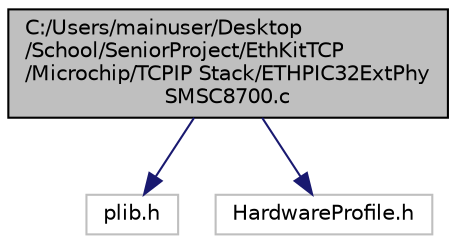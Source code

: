 digraph "C:/Users/mainuser/Desktop/School/SeniorProject/EthKitTCP/Microchip/TCPIP Stack/ETHPIC32ExtPhySMSC8700.c"
{
  edge [fontname="Helvetica",fontsize="10",labelfontname="Helvetica",labelfontsize="10"];
  node [fontname="Helvetica",fontsize="10",shape=record];
  Node1 [label="C:/Users/mainuser/Desktop\l/School/SeniorProject/EthKitTCP\l/Microchip/TCPIP Stack/ETHPIC32ExtPhy\lSMSC8700.c",height=0.2,width=0.4,color="black", fillcolor="grey75", style="filled", fontcolor="black"];
  Node1 -> Node2 [color="midnightblue",fontsize="10",style="solid",fontname="Helvetica"];
  Node2 [label="plib.h",height=0.2,width=0.4,color="grey75", fillcolor="white", style="filled"];
  Node1 -> Node3 [color="midnightblue",fontsize="10",style="solid",fontname="Helvetica"];
  Node3 [label="HardwareProfile.h",height=0.2,width=0.4,color="grey75", fillcolor="white", style="filled"];
}
